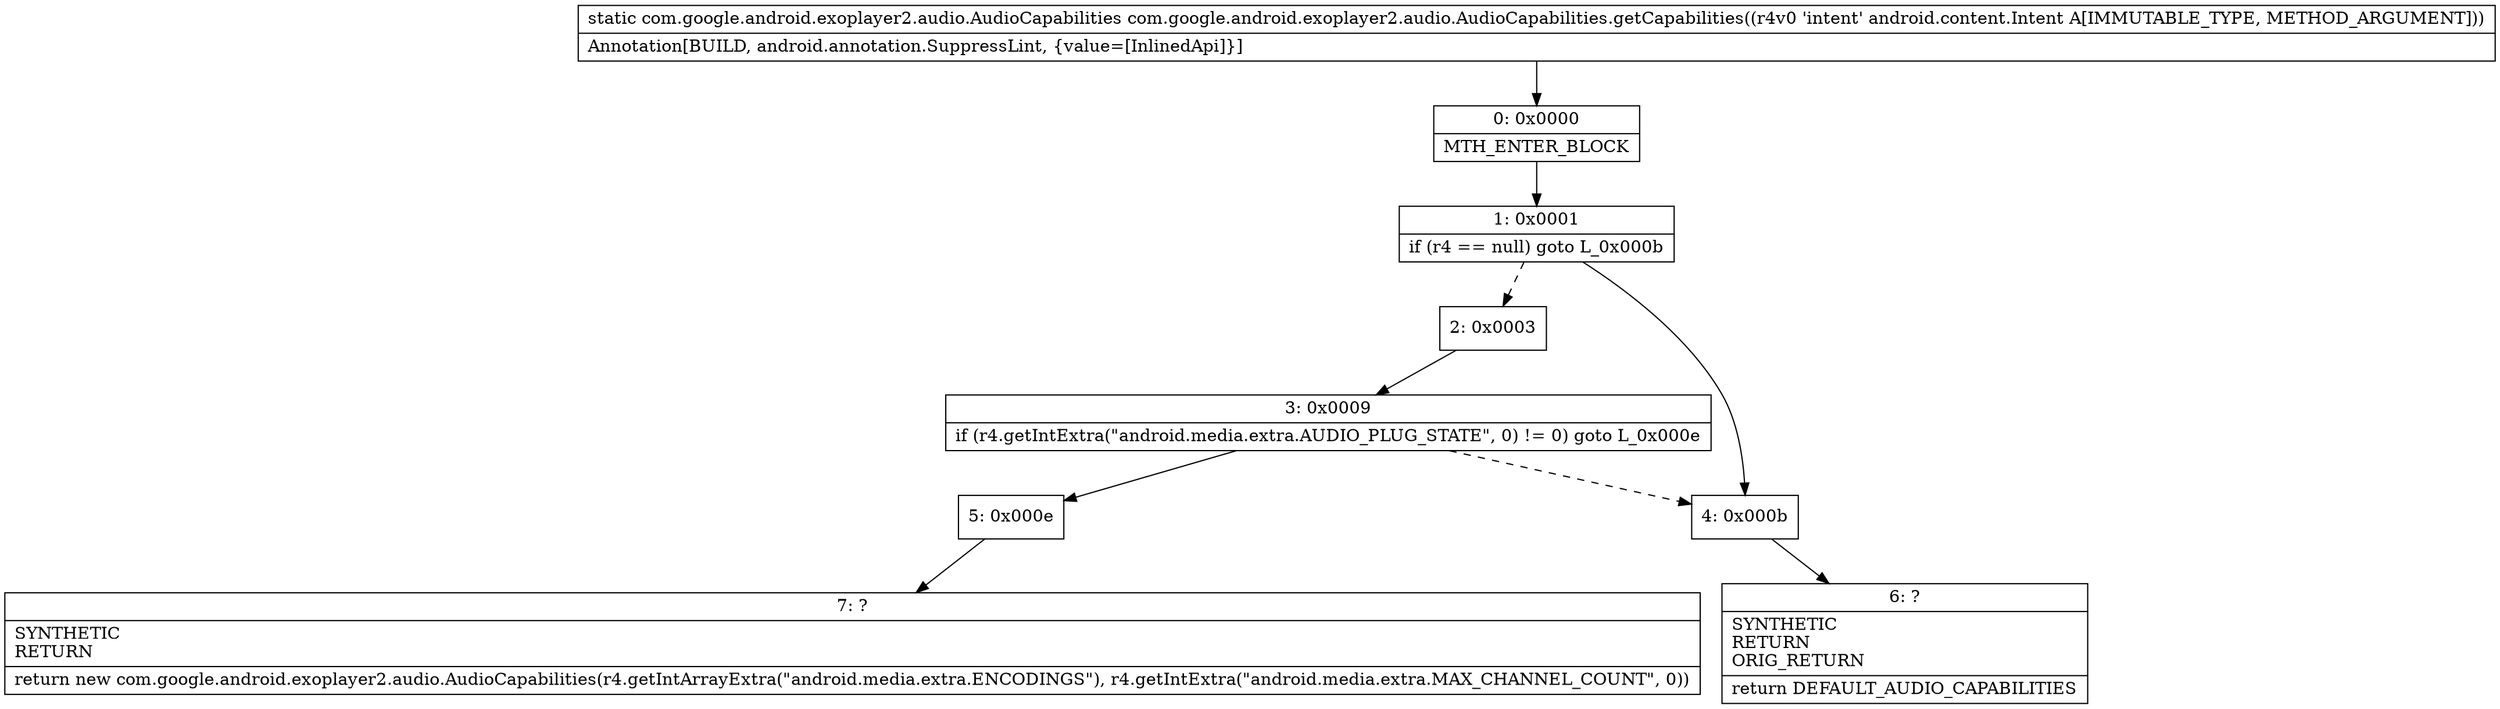 digraph "CFG forcom.google.android.exoplayer2.audio.AudioCapabilities.getCapabilities(Landroid\/content\/Intent;)Lcom\/google\/android\/exoplayer2\/audio\/AudioCapabilities;" {
Node_0 [shape=record,label="{0\:\ 0x0000|MTH_ENTER_BLOCK\l}"];
Node_1 [shape=record,label="{1\:\ 0x0001|if (r4 == null) goto L_0x000b\l}"];
Node_2 [shape=record,label="{2\:\ 0x0003}"];
Node_3 [shape=record,label="{3\:\ 0x0009|if (r4.getIntExtra(\"android.media.extra.AUDIO_PLUG_STATE\", 0) != 0) goto L_0x000e\l}"];
Node_4 [shape=record,label="{4\:\ 0x000b}"];
Node_5 [shape=record,label="{5\:\ 0x000e}"];
Node_6 [shape=record,label="{6\:\ ?|SYNTHETIC\lRETURN\lORIG_RETURN\l|return DEFAULT_AUDIO_CAPABILITIES\l}"];
Node_7 [shape=record,label="{7\:\ ?|SYNTHETIC\lRETURN\l|return new com.google.android.exoplayer2.audio.AudioCapabilities(r4.getIntArrayExtra(\"android.media.extra.ENCODINGS\"), r4.getIntExtra(\"android.media.extra.MAX_CHANNEL_COUNT\", 0))\l}"];
MethodNode[shape=record,label="{static com.google.android.exoplayer2.audio.AudioCapabilities com.google.android.exoplayer2.audio.AudioCapabilities.getCapabilities((r4v0 'intent' android.content.Intent A[IMMUTABLE_TYPE, METHOD_ARGUMENT]))  | Annotation[BUILD, android.annotation.SuppressLint, \{value=[InlinedApi]\}]\l}"];
MethodNode -> Node_0;
Node_0 -> Node_1;
Node_1 -> Node_2[style=dashed];
Node_1 -> Node_4;
Node_2 -> Node_3;
Node_3 -> Node_4[style=dashed];
Node_3 -> Node_5;
Node_4 -> Node_6;
Node_5 -> Node_7;
}

